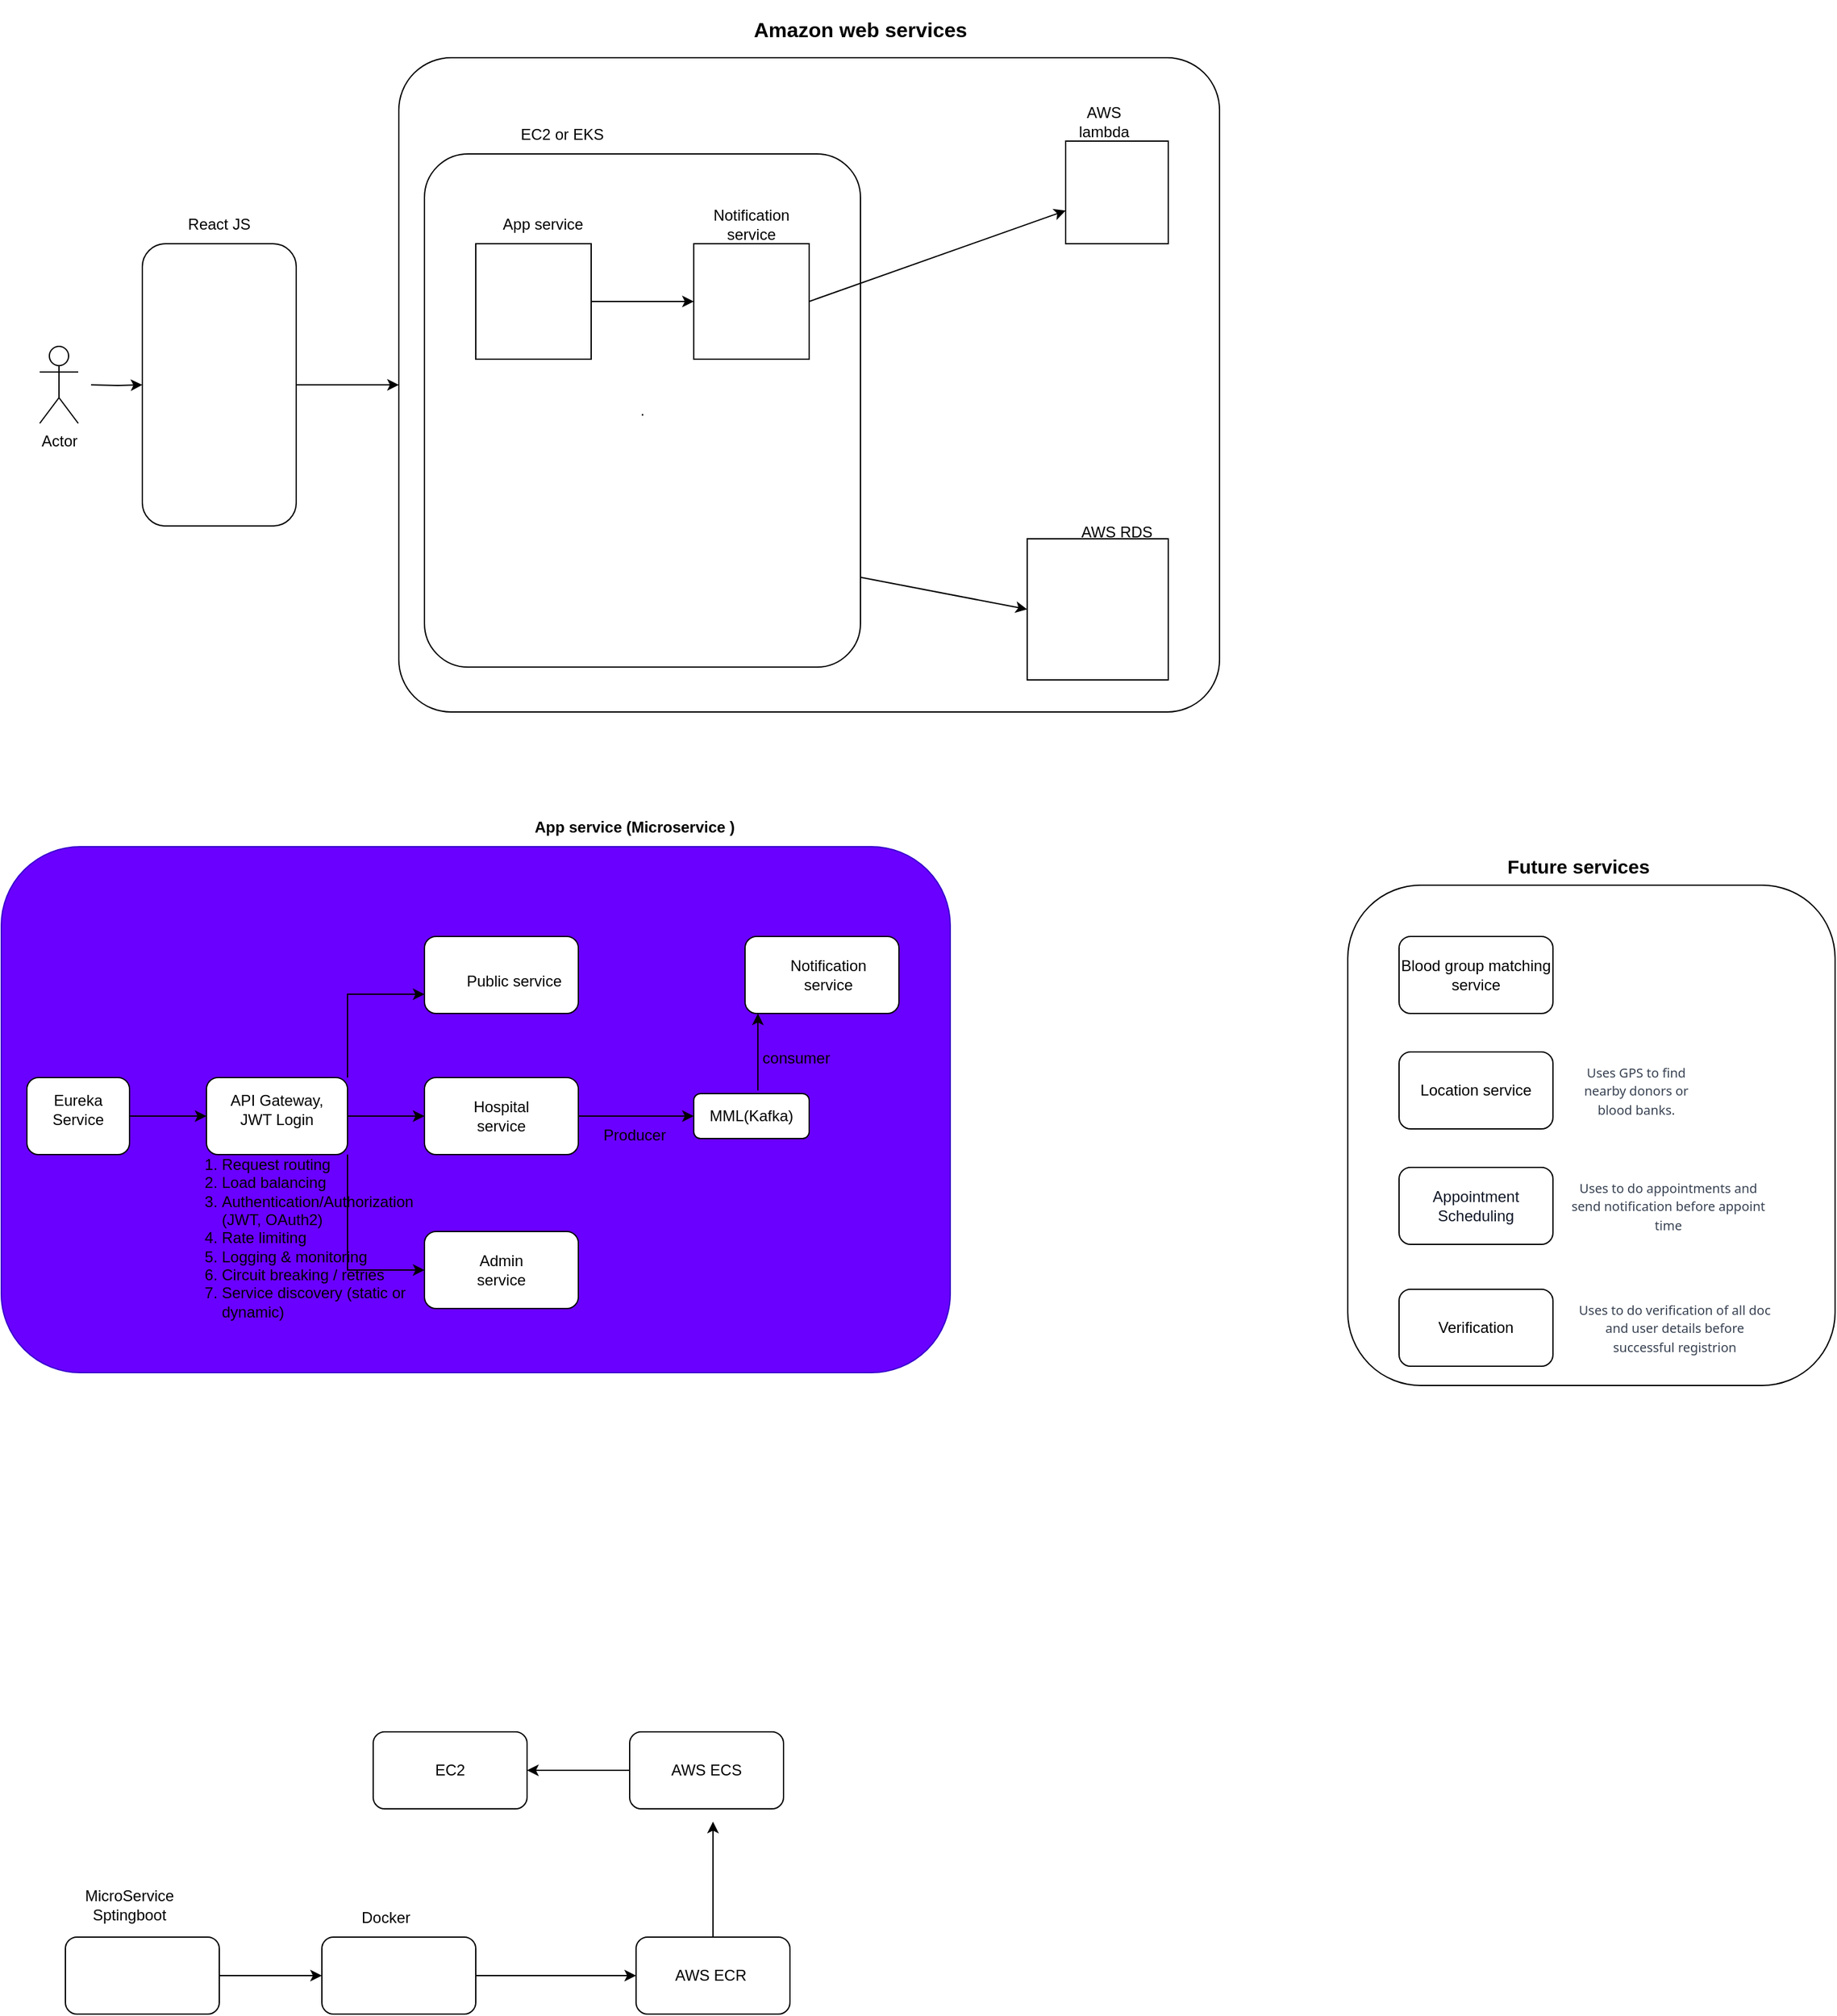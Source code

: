 <mxfile version="28.1.2">
  <diagram name="Page-1" id="vxktUeJqrZU13LSvp0Ff">
    <mxGraphModel dx="703" dy="1538" grid="1" gridSize="10" guides="1" tooltips="1" connect="1" arrows="1" fold="1" page="1" pageScale="1" pageWidth="850" pageHeight="1100" math="0" shadow="0">
      <root>
        <mxCell id="0" />
        <mxCell id="1" parent="0" />
        <mxCell id="NK7JRGJNXhWVqIlTA4FW-15" value="" style="rounded=1;whiteSpace=wrap;html=1;fillColor=#6a00ff;fontColor=#ffffff;strokeColor=#3700CC;" parent="1" vertex="1">
          <mxGeometry x="50" y="620" width="740" height="410" as="geometry" />
        </mxCell>
        <mxCell id="i5A7cUCSLx5ugamwF4Ga-7" value="" style="edgeStyle=orthogonalEdgeStyle;rounded=0;orthogonalLoop=1;jettySize=auto;html=1;" parent="1" target="i5A7cUCSLx5ugamwF4Ga-6" edge="1">
          <mxGeometry relative="1" as="geometry">
            <mxPoint x="120" y="260" as="sourcePoint" />
          </mxGeometry>
        </mxCell>
        <mxCell id="i5A7cUCSLx5ugamwF4Ga-9" value="" style="edgeStyle=orthogonalEdgeStyle;rounded=0;orthogonalLoop=1;jettySize=auto;html=1;" parent="1" source="i5A7cUCSLx5ugamwF4Ga-6" target="i5A7cUCSLx5ugamwF4Ga-8" edge="1">
          <mxGeometry relative="1" as="geometry" />
        </mxCell>
        <mxCell id="i5A7cUCSLx5ugamwF4Ga-6" value="" style="rounded=1;whiteSpace=wrap;html=1;" parent="1" vertex="1">
          <mxGeometry x="160" y="150" width="120" height="220" as="geometry" />
        </mxCell>
        <mxCell id="i5A7cUCSLx5ugamwF4Ga-8" value="" style="rounded=1;whiteSpace=wrap;html=1;arcSize=8;" parent="1" vertex="1">
          <mxGeometry x="360" y="5" width="640" height="510" as="geometry" />
        </mxCell>
        <mxCell id="i5A7cUCSLx5ugamwF4Ga-10" value="." style="rounded=1;whiteSpace=wrap;html=1;arcSize=10;" parent="1" vertex="1">
          <mxGeometry x="380" y="80" width="340" height="400" as="geometry" />
        </mxCell>
        <mxCell id="i5A7cUCSLx5ugamwF4Ga-13" value="Actor" style="shape=umlActor;verticalLabelPosition=bottom;verticalAlign=top;html=1;outlineConnect=0;" parent="1" vertex="1">
          <mxGeometry x="80" y="230" width="30" height="60" as="geometry" />
        </mxCell>
        <mxCell id="i5A7cUCSLx5ugamwF4Ga-16" value="" style="whiteSpace=wrap;html=1;aspect=fixed;" parent="1" vertex="1">
          <mxGeometry x="880" y="70" width="80" height="80" as="geometry" />
        </mxCell>
        <mxCell id="i5A7cUCSLx5ugamwF4Ga-20" value="" style="edgeStyle=orthogonalEdgeStyle;rounded=0;orthogonalLoop=1;jettySize=auto;html=1;" parent="1" source="i5A7cUCSLx5ugamwF4Ga-17" target="i5A7cUCSLx5ugamwF4Ga-19" edge="1">
          <mxGeometry relative="1" as="geometry" />
        </mxCell>
        <mxCell id="i5A7cUCSLx5ugamwF4Ga-17" value="" style="whiteSpace=wrap;html=1;aspect=fixed;" parent="1" vertex="1">
          <mxGeometry x="420" y="150" width="90" height="90" as="geometry" />
        </mxCell>
        <mxCell id="i5A7cUCSLx5ugamwF4Ga-18" value="" style="whiteSpace=wrap;html=1;aspect=fixed;" parent="1" vertex="1">
          <mxGeometry x="850" y="380" width="110" height="110" as="geometry" />
        </mxCell>
        <mxCell id="i5A7cUCSLx5ugamwF4Ga-19" value="" style="whiteSpace=wrap;html=1;aspect=fixed;" parent="1" vertex="1">
          <mxGeometry x="590" y="150" width="90" height="90" as="geometry" />
        </mxCell>
        <mxCell id="i5A7cUCSLx5ugamwF4Ga-21" value="React JS" style="text;html=1;align=center;verticalAlign=middle;whiteSpace=wrap;rounded=0;" parent="1" vertex="1">
          <mxGeometry x="190" y="120" width="60" height="30" as="geometry" />
        </mxCell>
        <mxCell id="i5A7cUCSLx5ugamwF4Ga-22" value="" style="endArrow=classic;html=1;rounded=0;exitX=1;exitY=0.5;exitDx=0;exitDy=0;" parent="1" source="i5A7cUCSLx5ugamwF4Ga-19" target="i5A7cUCSLx5ugamwF4Ga-16" edge="1">
          <mxGeometry width="50" height="50" relative="1" as="geometry">
            <mxPoint x="720" y="180" as="sourcePoint" />
            <mxPoint x="770" y="130" as="targetPoint" />
          </mxGeometry>
        </mxCell>
        <mxCell id="i5A7cUCSLx5ugamwF4Ga-23" value="" style="endArrow=classic;html=1;rounded=0;entryX=0;entryY=0.5;entryDx=0;entryDy=0;" parent="1" target="i5A7cUCSLx5ugamwF4Ga-18" edge="1">
          <mxGeometry width="50" height="50" relative="1" as="geometry">
            <mxPoint x="720" y="410" as="sourcePoint" />
            <mxPoint x="770" y="360" as="targetPoint" />
          </mxGeometry>
        </mxCell>
        <mxCell id="i5A7cUCSLx5ugamwF4Ga-24" value="&lt;b&gt;&lt;font style=&quot;font-size: 16px;&quot;&gt;Amazon web services&lt;/font&gt;&lt;/b&gt;" style="text;html=1;align=center;verticalAlign=middle;whiteSpace=wrap;rounded=0;" parent="1" vertex="1">
          <mxGeometry x="630" y="-40" width="180" height="45" as="geometry" />
        </mxCell>
        <mxCell id="i5A7cUCSLx5ugamwF4Ga-26" value="EC2 or EKS" style="text;html=1;align=center;verticalAlign=middle;whiteSpace=wrap;rounded=0;" parent="1" vertex="1">
          <mxGeometry x="435" y="50" width="105" height="30" as="geometry" />
        </mxCell>
        <mxCell id="i5A7cUCSLx5ugamwF4Ga-27" value="App service" style="text;html=1;align=center;verticalAlign=middle;whiteSpace=wrap;rounded=0;" parent="1" vertex="1">
          <mxGeometry x="435" y="120" width="75" height="30" as="geometry" />
        </mxCell>
        <mxCell id="i5A7cUCSLx5ugamwF4Ga-28" value="Notification service" style="text;html=1;align=center;verticalAlign=middle;whiteSpace=wrap;rounded=0;" parent="1" vertex="1">
          <mxGeometry x="605" y="120" width="60" height="30" as="geometry" />
        </mxCell>
        <mxCell id="i5A7cUCSLx5ugamwF4Ga-29" value="AWS lambda" style="text;html=1;align=center;verticalAlign=middle;whiteSpace=wrap;rounded=0;" parent="1" vertex="1">
          <mxGeometry x="880" y="40" width="60" height="30" as="geometry" />
        </mxCell>
        <mxCell id="i5A7cUCSLx5ugamwF4Ga-30" value="AWS RDS" style="text;html=1;align=center;verticalAlign=middle;whiteSpace=wrap;rounded=0;" parent="1" vertex="1">
          <mxGeometry x="890" y="360" width="60" height="30" as="geometry" />
        </mxCell>
        <mxCell id="NK7JRGJNXhWVqIlTA4FW-1" value="" style="rounded=1;whiteSpace=wrap;html=1;" parent="1" vertex="1">
          <mxGeometry x="380" y="690" width="120" height="60" as="geometry" />
        </mxCell>
        <mxCell id="NK7JRGJNXhWVqIlTA4FW-2" value="" style="rounded=1;whiteSpace=wrap;html=1;" parent="1" vertex="1">
          <mxGeometry x="380" y="800" width="120" height="60" as="geometry" />
        </mxCell>
        <mxCell id="NK7JRGJNXhWVqIlTA4FW-3" value="" style="rounded=1;whiteSpace=wrap;html=1;" parent="1" vertex="1">
          <mxGeometry x="380" y="920" width="120" height="60" as="geometry" />
        </mxCell>
        <mxCell id="NK7JRGJNXhWVqIlTA4FW-4" value="" style="rounded=1;whiteSpace=wrap;html=1;" parent="1" vertex="1">
          <mxGeometry x="590" y="812.5" width="90" height="35" as="geometry" />
        </mxCell>
        <mxCell id="NK7JRGJNXhWVqIlTA4FW-5" value="" style="rounded=1;whiteSpace=wrap;html=1;" parent="1" vertex="1">
          <mxGeometry x="630" y="690" width="120" height="60" as="geometry" />
        </mxCell>
        <mxCell id="NK7JRGJNXhWVqIlTA4FW-6" value="Public service" style="text;html=1;align=center;verticalAlign=middle;whiteSpace=wrap;rounded=0;" parent="1" vertex="1">
          <mxGeometry x="410" y="710" width="80" height="30" as="geometry" />
        </mxCell>
        <mxCell id="NK7JRGJNXhWVqIlTA4FW-7" value="Hospital service" style="text;html=1;align=center;verticalAlign=middle;whiteSpace=wrap;rounded=0;" parent="1" vertex="1">
          <mxGeometry x="410" y="815" width="60" height="30" as="geometry" />
        </mxCell>
        <mxCell id="NK7JRGJNXhWVqIlTA4FW-8" value="Admin service" style="text;html=1;align=center;verticalAlign=middle;whiteSpace=wrap;rounded=0;" parent="1" vertex="1">
          <mxGeometry x="410" y="935" width="60" height="30" as="geometry" />
        </mxCell>
        <mxCell id="NK7JRGJNXhWVqIlTA4FW-9" value="MML(Kafka)" style="text;html=1;align=center;verticalAlign=middle;whiteSpace=wrap;rounded=0;" parent="1" vertex="1">
          <mxGeometry x="615" y="815" width="40" height="30" as="geometry" />
        </mxCell>
        <mxCell id="NK7JRGJNXhWVqIlTA4FW-10" value="Notification service" style="text;html=1;align=center;verticalAlign=middle;whiteSpace=wrap;rounded=0;" parent="1" vertex="1">
          <mxGeometry x="665" y="705" width="60" height="30" as="geometry" />
        </mxCell>
        <mxCell id="NK7JRGJNXhWVqIlTA4FW-11" value="" style="endArrow=classic;html=1;rounded=0;" parent="1" edge="1">
          <mxGeometry width="50" height="50" relative="1" as="geometry">
            <mxPoint x="640" y="810" as="sourcePoint" />
            <mxPoint x="640" y="750" as="targetPoint" />
          </mxGeometry>
        </mxCell>
        <mxCell id="NK7JRGJNXhWVqIlTA4FW-12" value="" style="endArrow=classic;html=1;rounded=0;exitX=1;exitY=0.5;exitDx=0;exitDy=0;entryX=0;entryY=0.5;entryDx=0;entryDy=0;" parent="1" source="NK7JRGJNXhWVqIlTA4FW-2" target="NK7JRGJNXhWVqIlTA4FW-4" edge="1">
          <mxGeometry width="50" height="50" relative="1" as="geometry">
            <mxPoint x="650" y="810" as="sourcePoint" />
            <mxPoint x="570" y="830" as="targetPoint" />
          </mxGeometry>
        </mxCell>
        <mxCell id="NK7JRGJNXhWVqIlTA4FW-13" value="Producer" style="text;html=1;align=center;verticalAlign=middle;whiteSpace=wrap;rounded=0;" parent="1" vertex="1">
          <mxGeometry x="514" y="830" width="60" height="30" as="geometry" />
        </mxCell>
        <mxCell id="NK7JRGJNXhWVqIlTA4FW-14" value="consumer" style="text;html=1;align=center;verticalAlign=middle;whiteSpace=wrap;rounded=0;" parent="1" vertex="1">
          <mxGeometry x="640" y="770" width="60" height="30" as="geometry" />
        </mxCell>
        <mxCell id="NK7JRGJNXhWVqIlTA4FW-16" value="&lt;b&gt;App service (Microservice )&lt;/b&gt;" style="text;html=1;align=center;verticalAlign=middle;whiteSpace=wrap;rounded=0;" parent="1" vertex="1">
          <mxGeometry x="458" y="580" width="172" height="50" as="geometry" />
        </mxCell>
        <mxCell id="S5GtdwZr5TdRPACq-Vru-1" value="" style="rounded=1;whiteSpace=wrap;html=1;" parent="1" vertex="1">
          <mxGeometry x="1100" y="650" width="380" height="390" as="geometry" />
        </mxCell>
        <mxCell id="S5GtdwZr5TdRPACq-Vru-2" value="&lt;b&gt;&lt;font style=&quot;font-size: 15px;&quot;&gt;Future services&lt;/font&gt;&lt;/b&gt;" style="text;html=1;align=center;verticalAlign=middle;whiteSpace=wrap;rounded=0;" parent="1" vertex="1">
          <mxGeometry x="1210" y="620" width="140" height="30" as="geometry" />
        </mxCell>
        <mxCell id="S5GtdwZr5TdRPACq-Vru-3" value="Blood group matching service" style="rounded=1;whiteSpace=wrap;html=1;" parent="1" vertex="1">
          <mxGeometry x="1140" y="690" width="120" height="60" as="geometry" />
        </mxCell>
        <mxCell id="S5GtdwZr5TdRPACq-Vru-4" value="Location service" style="rounded=1;whiteSpace=wrap;html=1;" parent="1" vertex="1">
          <mxGeometry x="1140" y="780" width="120" height="60" as="geometry" />
        </mxCell>
        <mxCell id="S5GtdwZr5TdRPACq-Vru-5" value="&lt;span style=&quot;color: rgb(55, 65, 81); font-family: __Inter_e8ce0c, __Inter_Fallback_e8ce0c, ui-sans-serif, system-ui, sans-serif, &amp;quot;Apple Color Emoji&amp;quot;, &amp;quot;Segoe UI Emoji&amp;quot;, &amp;quot;Segoe UI Symbol&amp;quot;, &amp;quot;Noto Color Emoji&amp;quot;; font-size: 10px; text-align: left; background-color: rgb(255, 255, 255);&quot;&gt;Uses GPS to find nearby donors or blood banks.&lt;/span&gt;" style="text;html=1;align=center;verticalAlign=middle;whiteSpace=wrap;rounded=0;" parent="1" vertex="1">
          <mxGeometry x="1270" y="795" width="110" height="30" as="geometry" />
        </mxCell>
        <mxCell id="S5GtdwZr5TdRPACq-Vru-7" value="&lt;span style=&quot;--tw-border-spacing-x: 0; --tw-border-spacing-y: 0; --tw-translate-x: 0; --tw-translate-y: 0; --tw-rotate: 0; --tw-skew-x: 0; --tw-skew-y: 0; --tw-scale-x: 1; --tw-scale-y: 1; --tw-pan-x: ; --tw-pan-y: ; --tw-pinch-zoom: ; --tw-scroll-snap-strictness: proximity; --tw-gradient-from-position: ; --tw-gradient-via-position: ; --tw-gradient-to-position: ; --tw-ordinal: ; --tw-slashed-zero: ; --tw-numeric-figure: ; --tw-numeric-spacing: ; --tw-numeric-fraction: ; --tw-ring-inset: ; --tw-ring-offset-width: 0px; --tw-ring-offset-color: #fff; --tw-ring-color: rgba(59,130,246,.5); --tw-ring-offset-shadow: 0 0 #0000; --tw-ring-shadow: 0 0 #0000; --tw-shadow: 0 0 #0000; --tw-shadow-colored: 0 0 #0000; --tw-blur: ; --tw-brightness: ; --tw-contrast: ; --tw-grayscale: ; --tw-hue-rotate: ; --tw-invert: ; --tw-saturate: ; --tw-sepia: ; --tw-drop-shadow: ; --tw-backdrop-blur: ; --tw-backdrop-brightness: ; --tw-backdrop-contrast: ; --tw-backdrop-grayscale: ; --tw-backdrop-hue-rotate: ; --tw-backdrop-invert: ; --tw-backdrop-opacity: ; --tw-backdrop-saturate: ; --tw-backdrop-sepia: ; --tw-contain-size: ; --tw-contain-layout: ; --tw-contain-paint: ; --tw-contain-style: ; box-sizing: border-box; border: 0px solid rgb(228, 228, 231); color: rgb(17, 24, 39); text-align: left; background-color: rgb(255, 255, 255);&quot;&gt;&lt;font face=&quot;Helvetica&quot; style=&quot;&quot;&gt;Appointment Scheduling&lt;/font&gt;&lt;/span&gt;" style="rounded=1;whiteSpace=wrap;html=1;" parent="1" vertex="1">
          <mxGeometry x="1140" y="870" width="120" height="60" as="geometry" />
        </mxCell>
        <mxCell id="S5GtdwZr5TdRPACq-Vru-8" value="&lt;span style=&quot;color: rgb(55, 65, 81); font-family: __Inter_e8ce0c, __Inter_Fallback_e8ce0c, ui-sans-serif, system-ui, sans-serif, &amp;quot;Apple Color Emoji&amp;quot;, &amp;quot;Segoe UI Emoji&amp;quot;, &amp;quot;Segoe UI Symbol&amp;quot;, &amp;quot;Noto Color Emoji&amp;quot;; font-size: 10px; text-align: left; background-color: rgb(255, 255, 255);&quot;&gt;Uses to do appointments and send notification before appoint time&lt;/span&gt;" style="text;html=1;align=center;verticalAlign=middle;whiteSpace=wrap;rounded=0;" parent="1" vertex="1">
          <mxGeometry x="1270" y="885" width="160" height="30" as="geometry" />
        </mxCell>
        <mxCell id="S5GtdwZr5TdRPACq-Vru-9" value="Verification" style="rounded=1;whiteSpace=wrap;html=1;" parent="1" vertex="1">
          <mxGeometry x="1140" y="965" width="120" height="60" as="geometry" />
        </mxCell>
        <mxCell id="S5GtdwZr5TdRPACq-Vru-10" value="&lt;span style=&quot;color: rgb(55, 65, 81); font-family: __Inter_e8ce0c, __Inter_Fallback_e8ce0c, ui-sans-serif, system-ui, sans-serif, &amp;quot;Apple Color Emoji&amp;quot;, &amp;quot;Segoe UI Emoji&amp;quot;, &amp;quot;Segoe UI Symbol&amp;quot;, &amp;quot;Noto Color Emoji&amp;quot;; font-size: 10px; text-align: left; background-color: rgb(255, 255, 255);&quot;&gt;Uses to do verification of all doc and user details before successful registrion&lt;/span&gt;" style="text;html=1;align=center;verticalAlign=middle;whiteSpace=wrap;rounded=0;" parent="1" vertex="1">
          <mxGeometry x="1275" y="980" width="160" height="30" as="geometry" />
        </mxCell>
        <mxCell id="deOFUhURXbISj46_5wCQ-3" value="" style="edgeStyle=orthogonalEdgeStyle;rounded=0;orthogonalLoop=1;jettySize=auto;html=1;" parent="1" source="deOFUhURXbISj46_5wCQ-1" target="deOFUhURXbISj46_5wCQ-2" edge="1">
          <mxGeometry relative="1" as="geometry" />
        </mxCell>
        <mxCell id="deOFUhURXbISj46_5wCQ-1" value="" style="rounded=1;whiteSpace=wrap;html=1;" parent="1" vertex="1">
          <mxGeometry x="70" y="800" width="80" height="60" as="geometry" />
        </mxCell>
        <mxCell id="deOFUhURXbISj46_5wCQ-14" style="edgeStyle=orthogonalEdgeStyle;rounded=0;orthogonalLoop=1;jettySize=auto;html=1;exitX=1;exitY=0;exitDx=0;exitDy=0;entryX=0;entryY=0.75;entryDx=0;entryDy=0;" parent="1" source="deOFUhURXbISj46_5wCQ-2" target="NK7JRGJNXhWVqIlTA4FW-1" edge="1">
          <mxGeometry relative="1" as="geometry" />
        </mxCell>
        <mxCell id="deOFUhURXbISj46_5wCQ-15" style="edgeStyle=orthogonalEdgeStyle;rounded=0;orthogonalLoop=1;jettySize=auto;html=1;exitX=1;exitY=1;exitDx=0;exitDy=0;entryX=0;entryY=0.5;entryDx=0;entryDy=0;" parent="1" source="deOFUhURXbISj46_5wCQ-2" target="NK7JRGJNXhWVqIlTA4FW-3" edge="1">
          <mxGeometry relative="1" as="geometry" />
        </mxCell>
        <mxCell id="deOFUhURXbISj46_5wCQ-2" value="" style="rounded=1;whiteSpace=wrap;html=1;" parent="1" vertex="1">
          <mxGeometry x="210" y="800" width="110" height="60" as="geometry" />
        </mxCell>
        <mxCell id="deOFUhURXbISj46_5wCQ-6" value="" style="endArrow=classic;html=1;rounded=0;exitX=1;exitY=0.5;exitDx=0;exitDy=0;entryX=0;entryY=0.5;entryDx=0;entryDy=0;" parent="1" source="deOFUhURXbISj46_5wCQ-2" target="NK7JRGJNXhWVqIlTA4FW-2" edge="1">
          <mxGeometry width="50" height="50" relative="1" as="geometry">
            <mxPoint x="510" y="890" as="sourcePoint" />
            <mxPoint x="560" y="840" as="targetPoint" />
          </mxGeometry>
        </mxCell>
        <mxCell id="deOFUhURXbISj46_5wCQ-7" value="Eureka Service" style="text;html=1;align=center;verticalAlign=middle;whiteSpace=wrap;rounded=0;" parent="1" vertex="1">
          <mxGeometry x="80" y="810" width="60" height="30" as="geometry" />
        </mxCell>
        <mxCell id="deOFUhURXbISj46_5wCQ-8" value="API Gateway,&lt;br&gt;JWT Login" style="text;html=1;align=center;verticalAlign=middle;whiteSpace=wrap;rounded=0;" parent="1" vertex="1">
          <mxGeometry x="225" y="810" width="80" height="30" as="geometry" />
        </mxCell>
        <mxCell id="deOFUhURXbISj46_5wCQ-19" value="" style="edgeStyle=orthogonalEdgeStyle;rounded=0;orthogonalLoop=1;jettySize=auto;html=1;" parent="1" source="deOFUhURXbISj46_5wCQ-16" target="deOFUhURXbISj46_5wCQ-18" edge="1">
          <mxGeometry relative="1" as="geometry" />
        </mxCell>
        <mxCell id="deOFUhURXbISj46_5wCQ-16" value="" style="rounded=1;whiteSpace=wrap;html=1;" parent="1" vertex="1">
          <mxGeometry x="100" y="1470" width="120" height="60" as="geometry" />
        </mxCell>
        <mxCell id="deOFUhURXbISj46_5wCQ-17" value="MicroService Sptingboot" style="text;html=1;align=center;verticalAlign=middle;whiteSpace=wrap;rounded=0;" parent="1" vertex="1">
          <mxGeometry x="120" y="1430" width="60" height="30" as="geometry" />
        </mxCell>
        <mxCell id="deOFUhURXbISj46_5wCQ-22" style="edgeStyle=orthogonalEdgeStyle;rounded=0;orthogonalLoop=1;jettySize=auto;html=1;exitX=1;exitY=0.5;exitDx=0;exitDy=0;" parent="1" source="deOFUhURXbISj46_5wCQ-18" target="deOFUhURXbISj46_5wCQ-21" edge="1">
          <mxGeometry relative="1" as="geometry" />
        </mxCell>
        <mxCell id="deOFUhURXbISj46_5wCQ-18" value="" style="rounded=1;whiteSpace=wrap;html=1;" parent="1" vertex="1">
          <mxGeometry x="300" y="1470" width="120" height="60" as="geometry" />
        </mxCell>
        <mxCell id="deOFUhURXbISj46_5wCQ-20" value="Docker" style="text;html=1;align=center;verticalAlign=middle;whiteSpace=wrap;rounded=0;" parent="1" vertex="1">
          <mxGeometry x="320" y="1440" width="60" height="30" as="geometry" />
        </mxCell>
        <mxCell id="deOFUhURXbISj46_5wCQ-23" style="edgeStyle=orthogonalEdgeStyle;rounded=0;orthogonalLoop=1;jettySize=auto;html=1;" parent="1" source="deOFUhURXbISj46_5wCQ-21" edge="1">
          <mxGeometry relative="1" as="geometry">
            <mxPoint x="605" y="1380" as="targetPoint" />
          </mxGeometry>
        </mxCell>
        <mxCell id="deOFUhURXbISj46_5wCQ-21" value="AWS ECR&amp;nbsp;" style="rounded=1;whiteSpace=wrap;html=1;" parent="1" vertex="1">
          <mxGeometry x="545" y="1470" width="120" height="60" as="geometry" />
        </mxCell>
        <mxCell id="deOFUhURXbISj46_5wCQ-27" value="" style="edgeStyle=orthogonalEdgeStyle;rounded=0;orthogonalLoop=1;jettySize=auto;html=1;" parent="1" source="deOFUhURXbISj46_5wCQ-24" target="deOFUhURXbISj46_5wCQ-26" edge="1">
          <mxGeometry relative="1" as="geometry" />
        </mxCell>
        <mxCell id="deOFUhURXbISj46_5wCQ-24" value="AWS ECS" style="rounded=1;whiteSpace=wrap;html=1;" parent="1" vertex="1">
          <mxGeometry x="540" y="1310" width="120" height="60" as="geometry" />
        </mxCell>
        <mxCell id="deOFUhURXbISj46_5wCQ-26" value="EC2" style="rounded=1;whiteSpace=wrap;html=1;" parent="1" vertex="1">
          <mxGeometry x="340" y="1310" width="120" height="60" as="geometry" />
        </mxCell>
        <mxCell id="3QPV5LhBgYnuUJK8Rxn5-2" value="&lt;ol&gt;&lt;li&gt;Request routing&lt;/li&gt;&lt;li&gt;Load balancing&lt;/li&gt;&lt;li&gt;Authentication/Authorization (JWT, OAuth2)&lt;/li&gt;&lt;li&gt;Rate limiting&lt;/li&gt;&lt;li&gt;Logging &amp;amp; monitoring&lt;/li&gt;&lt;li&gt;Circuit breaking / retries&lt;/li&gt;&lt;li&gt;Service discovery (static or dynamic)&lt;/li&gt;&lt;/ol&gt;" style="text;strokeColor=none;fillColor=none;html=1;whiteSpace=wrap;verticalAlign=middle;overflow=hidden;" parent="1" vertex="1">
          <mxGeometry x="180" y="845" width="215" height="160" as="geometry" />
        </mxCell>
      </root>
    </mxGraphModel>
  </diagram>
</mxfile>
